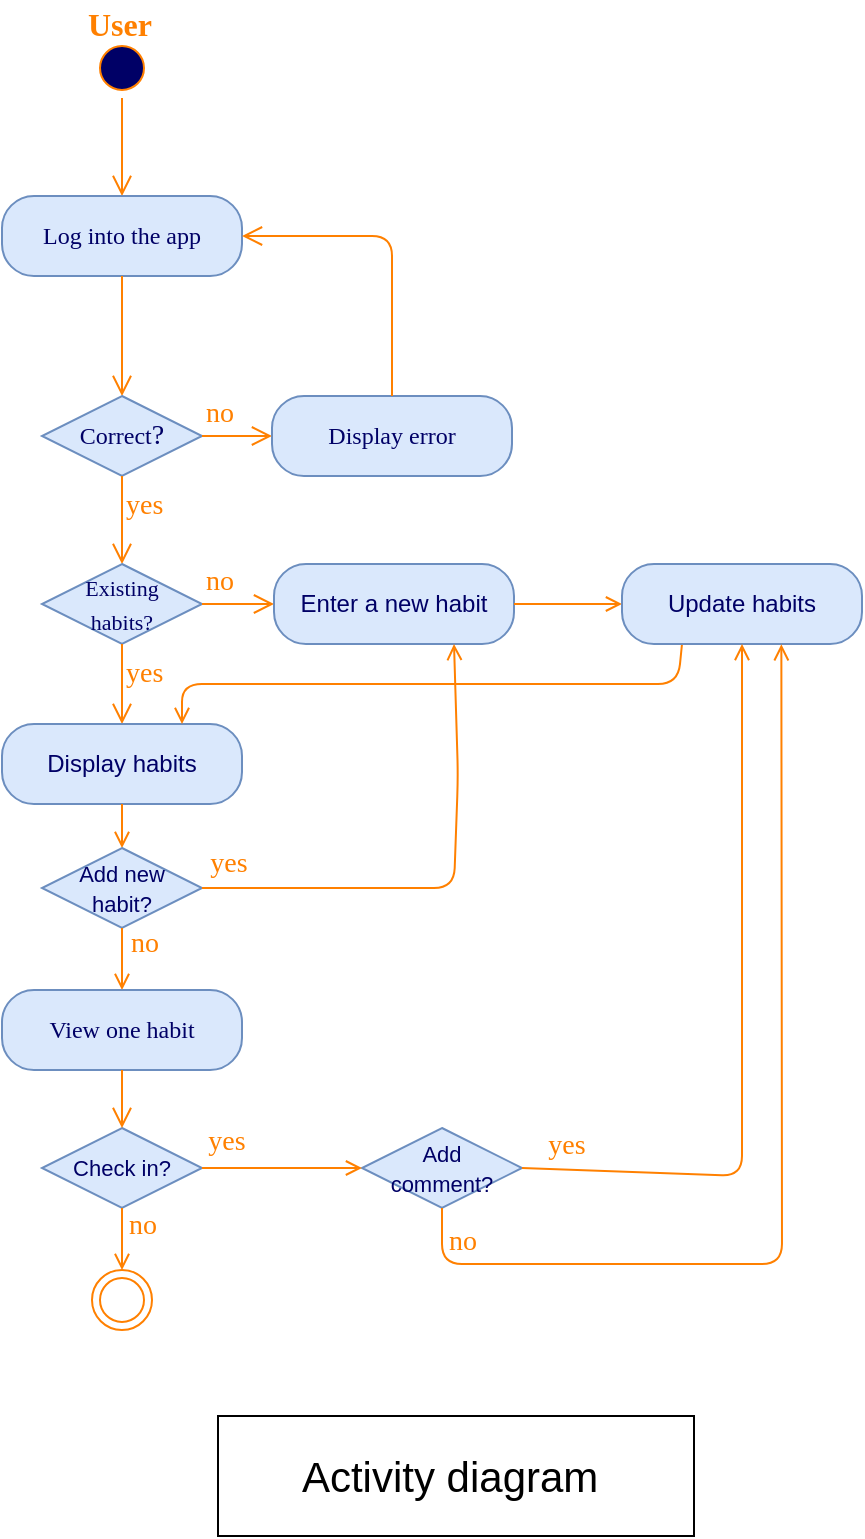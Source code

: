 <mxfile version="21.8.1" type="device">
  <diagram id="c353e689-cc48-0f55-8438-535c399423fd" name="Page-1">
    <mxGraphModel dx="2625" dy="1453" grid="1" gridSize="10" guides="1" tooltips="1" connect="1" arrows="1" fold="1" page="1" pageScale="1" pageWidth="850" pageHeight="1100" math="0" shadow="0">
      <root>
        <mxCell id="0" />
        <mxCell id="1" parent="0" />
        <mxCell id="733bdf411f744d5c-1" value="" style="ellipse;html=1;shape=startState;fillColor=#000066;strokeColor=#FF8000;fontFamily=Tahoma;fontSize=14;fontColor=#FF8000;" parent="1" vertex="1">
          <mxGeometry x="215" y="153" width="30" height="30" as="geometry" />
        </mxCell>
        <mxCell id="733bdf411f744d5c-2" value="" style="edgeStyle=orthogonalEdgeStyle;html=1;verticalAlign=bottom;endArrow=open;endSize=8;strokeColor=#FF8000;fontFamily=Tahoma;fontSize=14;fontColor=#FF8000;entryX=0.5;entryY=0;" parent="1" source="733bdf411f744d5c-1" target="733bdf411f744d5c-3" edge="1">
          <mxGeometry relative="1" as="geometry">
            <mxPoint x="230" y="253" as="targetPoint" />
            <Array as="points" />
          </mxGeometry>
        </mxCell>
        <mxCell id="733bdf411f744d5c-3" value="&lt;font style=&quot;font-size: 12px&quot;&gt;Log into the app&lt;/font&gt;" style="rounded=1;whiteSpace=wrap;html=1;arcSize=40;fillColor=#dae8fc;strokeColor=#6c8ebf;fontFamily=Tahoma;fontSize=14;fontColor=#000066;" parent="1" vertex="1">
          <mxGeometry x="170" y="232" width="120" height="40" as="geometry" />
        </mxCell>
        <mxCell id="733bdf411f744d5c-4" value="" style="edgeStyle=orthogonalEdgeStyle;html=1;verticalAlign=bottom;endArrow=open;endSize=8;strokeColor=#FF8000;fontFamily=Tahoma;fontSize=14;fontColor=#FF8000;entryX=0.5;entryY=0;" parent="1" source="733bdf411f744d5c-3" target="733bdf411f744d5c-5" edge="1">
          <mxGeometry relative="1" as="geometry">
            <mxPoint x="230" y="332" as="targetPoint" />
            <Array as="points">
              <mxPoint x="230" y="312" />
              <mxPoint x="230" y="312" />
            </Array>
          </mxGeometry>
        </mxCell>
        <mxCell id="733bdf411f744d5c-5" value="&lt;font style=&quot;font-size: 12px&quot;&gt;Correct&lt;/font&gt;?" style="rhombus;whiteSpace=wrap;html=1;fillColor=#dae8fc;strokeColor=#6c8ebf;fontFamily=Tahoma;fontSize=14;fontColor=#000066;" parent="1" vertex="1">
          <mxGeometry x="190" y="332" width="80" height="40" as="geometry" />
        </mxCell>
        <mxCell id="733bdf411f744d5c-6" value="no" style="edgeStyle=orthogonalEdgeStyle;html=1;align=left;verticalAlign=bottom;endArrow=open;endSize=8;strokeColor=#FF8000;fontFamily=Tahoma;fontSize=14;fontColor=#FF8000;entryX=0;entryY=0.5;" parent="1" source="733bdf411f744d5c-5" target="733bdf411f744d5c-9" edge="1">
          <mxGeometry x="-1" relative="1" as="geometry">
            <mxPoint x="360" y="352" as="targetPoint" />
            <Array as="points" />
          </mxGeometry>
        </mxCell>
        <mxCell id="733bdf411f744d5c-7" value="yes" style="edgeStyle=orthogonalEdgeStyle;html=1;align=left;verticalAlign=top;endArrow=open;endSize=8;strokeColor=#FF8000;fontFamily=Tahoma;fontSize=14;fontColor=#FF8000;entryX=0.5;entryY=0;" parent="1" source="733bdf411f744d5c-5" target="733bdf411f744d5c-11" edge="1">
          <mxGeometry x="-1" relative="1" as="geometry">
            <mxPoint x="230" y="432" as="targetPoint" />
            <Array as="points" />
            <mxPoint as="offset" />
          </mxGeometry>
        </mxCell>
        <mxCell id="733bdf411f744d5c-9" value="&lt;font style=&quot;font-size: 12px&quot;&gt;Display error&lt;/font&gt;" style="rounded=1;whiteSpace=wrap;html=1;arcSize=40;fillColor=#dae8fc;strokeColor=#6c8ebf;fontFamily=Tahoma;fontSize=14;fontColor=#000066;" parent="1" vertex="1">
          <mxGeometry x="305" y="332" width="120" height="40" as="geometry" />
        </mxCell>
        <mxCell id="733bdf411f744d5c-10" value="" style="edgeStyle=orthogonalEdgeStyle;html=1;verticalAlign=bottom;endArrow=open;endSize=8;strokeColor=#FF8000;fontFamily=Tahoma;fontSize=14;fontColor=#FF8000;entryX=1;entryY=0.5;exitX=0.5;exitY=0;" parent="1" source="733bdf411f744d5c-9" target="733bdf411f744d5c-3" edge="1">
          <mxGeometry relative="1" as="geometry">
            <mxPoint x="420" y="432" as="targetPoint" />
            <Array as="points">
              <mxPoint x="365" y="252" />
            </Array>
          </mxGeometry>
        </mxCell>
        <mxCell id="733bdf411f744d5c-11" value="&lt;font style=&quot;font-size: 11px&quot;&gt;Existing &lt;br&gt;habits?&lt;/font&gt;" style="rhombus;whiteSpace=wrap;html=1;fillColor=#dae8fc;strokeColor=#6c8ebf;fontFamily=Tahoma;fontSize=14;fontColor=#000066;" parent="1" vertex="1">
          <mxGeometry x="190" y="416" width="80" height="40" as="geometry" />
        </mxCell>
        <mxCell id="733bdf411f744d5c-12" value="no" style="edgeStyle=orthogonalEdgeStyle;html=1;align=left;verticalAlign=bottom;endArrow=open;endSize=8;strokeColor=#FF8000;fontFamily=Tahoma;fontSize=14;fontColor=#FF8000;" parent="1" source="733bdf411f744d5c-11" target="733bdf411f744d5c-16" edge="1">
          <mxGeometry x="-1" relative="1" as="geometry">
            <mxPoint x="350" y="466" as="targetPoint" />
          </mxGeometry>
        </mxCell>
        <mxCell id="733bdf411f744d5c-13" value="yes" style="edgeStyle=orthogonalEdgeStyle;html=1;align=left;verticalAlign=top;endArrow=open;endSize=8;strokeColor=#FF8000;fontFamily=Tahoma;fontSize=14;fontColor=#FF8000;entryX=0.5;entryY=0;" parent="1" source="733bdf411f744d5c-11" target="733bdf411f744d5c-19" edge="1">
          <mxGeometry x="-1" relative="1" as="geometry">
            <mxPoint x="230" y="546" as="targetPoint" />
            <Array as="points" />
          </mxGeometry>
        </mxCell>
        <mxCell id="733bdf411f744d5c-14" value="&lt;font style=&quot;font-size: 16px&quot; color=&quot;#ff8000&quot;&gt;&lt;b&gt;User&lt;/b&gt;&lt;/font&gt;" style="text;html=1;resizable=0;points=[];autosize=1;align=left;verticalAlign=top;spacingTop=-4;fontSize=14;fontFamily=Tahoma;fontColor=#000066;" parent="1" vertex="1">
          <mxGeometry x="211" y="134" width="50" height="20" as="geometry" />
        </mxCell>
        <mxCell id="733bdf411f744d5c-16" value="Enter a new habit" style="rounded=1;whiteSpace=wrap;html=1;arcSize=40;fillColor=#dae8fc;strokeColor=#6c8ebf;fontColor=#000066;" parent="1" vertex="1">
          <mxGeometry x="306" y="416" width="120" height="40" as="geometry" />
        </mxCell>
        <mxCell id="733bdf411f744d5c-19" value="Display habits" style="rounded=1;whiteSpace=wrap;html=1;arcSize=40;fillColor=#dae8fc;strokeColor=#6c8ebf;fontColor=#000066;" parent="1" vertex="1">
          <mxGeometry x="170" y="496" width="120" height="40" as="geometry" />
        </mxCell>
        <mxCell id="733bdf411f744d5c-23" style="edgeStyle=none;rounded=0;html=1;exitX=0.5;exitY=1;startArrow=none;startFill=0;endArrow=open;endFill=0;jettySize=auto;orthogonalLoop=1;fontFamily=Tahoma;fontSize=14;fontColor=#000066;strokeColor=#FF8000;" parent="1" source="733bdf411f744d5c-19" target="733bdf411f744d5c-24" edge="1">
          <mxGeometry relative="1" as="geometry">
            <mxPoint x="230" y="566" as="targetPoint" />
          </mxGeometry>
        </mxCell>
        <mxCell id="733bdf411f744d5c-24" value="&lt;font style=&quot;font-size: 11px&quot;&gt;Add new &lt;br&gt;habit?&lt;/font&gt;" style="rhombus;whiteSpace=wrap;html=1;fillColor=#dae8fc;strokeColor=#6c8ebf;fontColor=#000066;" parent="1" vertex="1">
          <mxGeometry x="190" y="558" width="80" height="40" as="geometry" />
        </mxCell>
        <mxCell id="733bdf411f744d5c-25" style="edgeStyle=none;rounded=1;html=1;exitX=0.25;exitY=1;entryX=0.75;entryY=0;startArrow=none;startFill=0;endArrow=open;endFill=0;jettySize=auto;orthogonalLoop=1;strokeColor=#FF8000;fontFamily=Tahoma;fontSize=14;fontColor=#000066;jumpStyle=arc;jumpSize=13;exitDx=0;exitDy=0;" parent="1" source="733bdf411f744d5c-31" target="733bdf411f744d5c-19" edge="1">
          <mxGeometry relative="1" as="geometry">
            <Array as="points">
              <mxPoint x="508" y="476" />
              <mxPoint x="260" y="476" />
            </Array>
          </mxGeometry>
        </mxCell>
        <mxCell id="733bdf411f744d5c-26" style="edgeStyle=none;rounded=1;html=1;exitX=1;exitY=0.5;entryX=0.75;entryY=1;startArrow=none;startFill=0;endArrow=open;endFill=0;jettySize=auto;orthogonalLoop=1;strokeColor=#FF8000;fontFamily=Tahoma;fontSize=14;fontColor=#000066;jumpStyle=none;jumpSize=13;" parent="1" source="733bdf411f744d5c-24" target="733bdf411f744d5c-16" edge="1">
          <mxGeometry relative="1" as="geometry">
            <Array as="points">
              <mxPoint x="396" y="578" />
              <mxPoint x="398" y="522" />
            </Array>
          </mxGeometry>
        </mxCell>
        <mxCell id="733bdf411f744d5c-27" value="&lt;font color=&quot;#ff8000&quot;&gt;yes&lt;/font&gt;" style="text;html=1;resizable=0;points=[];align=center;verticalAlign=middle;labelBackgroundColor=#ffffff;fontSize=14;fontFamily=Tahoma;fontColor=#000066;" parent="733bdf411f744d5c-26" vertex="1" connectable="0">
          <mxGeometry x="-0.839" y="-1" relative="1" as="geometry">
            <mxPoint x="-7" y="-13" as="offset" />
          </mxGeometry>
        </mxCell>
        <mxCell id="733bdf411f744d5c-28" style="edgeStyle=none;rounded=1;html=1;exitX=0.5;exitY=1;startArrow=none;startFill=0;endArrow=open;endFill=0;jettySize=auto;orthogonalLoop=1;strokeColor=#FF8000;fontFamily=Tahoma;fontSize=14;fontColor=#000066;entryX=0.5;entryY=0;" parent="1" source="733bdf411f744d5c-24" target="733bdf411f744d5c-50" edge="1">
          <mxGeometry relative="1" as="geometry">
            <mxPoint x="230" y="626" as="targetPoint" />
          </mxGeometry>
        </mxCell>
        <mxCell id="733bdf411f744d5c-32" value="&lt;font color=&quot;#ff8000&quot;&gt;no&lt;/font&gt;" style="text;html=1;resizable=0;points=[];align=center;verticalAlign=middle;labelBackgroundColor=#ffffff;fontSize=14;fontFamily=Tahoma;fontColor=#000066;" parent="733bdf411f744d5c-28" vertex="1" connectable="0">
          <mxGeometry x="0.077" y="-1" relative="1" as="geometry">
            <mxPoint x="12" y="-9" as="offset" />
          </mxGeometry>
        </mxCell>
        <mxCell id="733bdf411f744d5c-29" value="&lt;font style=&quot;font-size: 11px&quot;&gt;Check in?&lt;/font&gt;" style="rhombus;whiteSpace=wrap;html=1;fillColor=#dae8fc;strokeColor=#6c8ebf;fontColor=#000066;" parent="1" vertex="1">
          <mxGeometry x="190" y="698" width="80" height="40" as="geometry" />
        </mxCell>
        <mxCell id="733bdf411f744d5c-30" style="edgeStyle=none;rounded=1;html=1;exitX=1;exitY=0.5;startArrow=none;startFill=0;endArrow=open;endFill=0;jettySize=auto;orthogonalLoop=1;strokeColor=#FF8000;fontFamily=Tahoma;fontSize=14;fontColor=#000066;entryX=0;entryY=0.5;" parent="1" source="733bdf411f744d5c-16" target="733bdf411f744d5c-31" edge="1">
          <mxGeometry relative="1" as="geometry">
            <mxPoint x="470" y="436" as="targetPoint" />
          </mxGeometry>
        </mxCell>
        <mxCell id="733bdf411f744d5c-31" value="Update habits" style="rounded=1;whiteSpace=wrap;html=1;arcSize=40;fillColor=#dae8fc;strokeColor=#6c8ebf;fontColor=#000066;" parent="1" vertex="1">
          <mxGeometry x="480" y="416" width="120" height="40" as="geometry" />
        </mxCell>
        <mxCell id="733bdf411f744d5c-38" value="&lt;font style=&quot;font-size: 11px&quot;&gt;Add &lt;br&gt;comment?&lt;/font&gt;" style="rhombus;whiteSpace=wrap;html=1;fillColor=#dae8fc;strokeColor=#6c8ebf;fontColor=#000066;" parent="1" vertex="1">
          <mxGeometry x="350" y="698" width="80" height="40" as="geometry" />
        </mxCell>
        <mxCell id="733bdf411f744d5c-33" value="&lt;font color=&quot;#ff8000&quot;&gt;no&lt;/font&gt;" style="edgeStyle=none;rounded=1;jumpStyle=arc;jumpSize=13;html=1;exitX=0.5;exitY=1;startArrow=none;startFill=0;endArrow=open;endFill=0;jettySize=auto;orthogonalLoop=1;strokeColor=#FF8000;fontFamily=Tahoma;fontSize=14;fontColor=#000066;" parent="1" source="733bdf411f744d5c-29" target="733bdf411f744d5c-34" edge="1">
          <mxGeometry x="-0.442" y="10" relative="1" as="geometry">
            <mxPoint x="230" y="758" as="targetPoint" />
            <Array as="points" />
            <mxPoint as="offset" />
          </mxGeometry>
        </mxCell>
        <mxCell id="733bdf411f744d5c-34" value="" style="ellipse;html=1;shape=endState;fillColor=#FFFFFF;strokeColor=#FF8000;" parent="1" vertex="1">
          <mxGeometry x="215" y="769" width="30" height="30" as="geometry" />
        </mxCell>
        <mxCell id="733bdf411f744d5c-39" value="" style="edgeStyle=none;rounded=1;jumpStyle=arc;jumpSize=13;html=1;startArrow=none;startFill=0;endArrow=open;endFill=0;jettySize=auto;orthogonalLoop=1;strokeColor=#FF8000;fontFamily=Tahoma;fontSize=14;fontColor=#000066;" parent="1" source="733bdf411f744d5c-29" target="733bdf411f744d5c-38" edge="1">
          <mxGeometry relative="1" as="geometry" />
        </mxCell>
        <mxCell id="733bdf411f744d5c-40" value="&lt;font color=&quot;#ff8000&quot;&gt;yes&lt;/font&gt;" style="text;html=1;resizable=0;points=[];align=center;verticalAlign=middle;labelBackgroundColor=#ffffff;fontSize=14;fontFamily=Tahoma;fontColor=#000066;" parent="733bdf411f744d5c-39" vertex="1" connectable="0">
          <mxGeometry x="-0.65" relative="1" as="geometry">
            <mxPoint x="-2" y="-13" as="offset" />
          </mxGeometry>
        </mxCell>
        <mxCell id="733bdf411f744d5c-45" style="edgeStyle=none;rounded=1;jumpStyle=arc;jumpSize=13;html=1;exitX=1;exitY=0.5;startArrow=none;startFill=0;endArrow=open;endFill=0;jettySize=auto;orthogonalLoop=1;strokeColor=#FF8000;fontFamily=Tahoma;fontSize=14;fontColor=#000066;" parent="1" source="733bdf411f744d5c-38" target="733bdf411f744d5c-31" edge="1">
          <mxGeometry relative="1" as="geometry">
            <Array as="points">
              <mxPoint x="540" y="722" />
            </Array>
            <mxPoint x="500" y="543" as="targetPoint" />
          </mxGeometry>
        </mxCell>
        <mxCell id="733bdf411f744d5c-52" value="&lt;font color=&quot;#ff8000&quot;&gt;yes&lt;/font&gt;" style="text;html=1;resizable=0;points=[];align=center;verticalAlign=middle;labelBackgroundColor=#ffffff;fontSize=14;fontFamily=Tahoma;fontColor=#000066;" parent="733bdf411f744d5c-45" vertex="1" connectable="0">
          <mxGeometry x="-0.869" relative="1" as="geometry">
            <mxPoint x="-3" y="-12" as="offset" />
          </mxGeometry>
        </mxCell>
        <mxCell id="733bdf411f744d5c-46" value="&lt;font color=&quot;#ff8000&quot;&gt;no&lt;/font&gt;" style="edgeStyle=none;rounded=1;jumpStyle=arc;jumpSize=13;html=1;exitX=0.5;exitY=1;entryX=0.664;entryY=1.003;entryPerimeter=0;startArrow=none;startFill=0;endArrow=open;endFill=0;jettySize=auto;orthogonalLoop=1;strokeColor=#FF8000;fontFamily=Tahoma;fontSize=14;fontColor=#000066;entryDx=0;entryDy=0;" parent="1" source="733bdf411f744d5c-38" target="733bdf411f744d5c-31" edge="1">
          <mxGeometry x="-0.933" y="10" relative="1" as="geometry">
            <Array as="points">
              <mxPoint x="390" y="766" />
              <mxPoint x="560" y="766" />
            </Array>
            <mxPoint as="offset" />
            <mxPoint x="560" y="543" as="targetPoint" />
          </mxGeometry>
        </mxCell>
        <mxCell id="733bdf411f744d5c-50" value="&lt;font style=&quot;font-size: 12px&quot;&gt;View one habit&lt;/font&gt;" style="rounded=1;whiteSpace=wrap;html=1;arcSize=40;fillColor=#dae8fc;strokeColor=#6c8ebf;fontFamily=Tahoma;fontSize=14;fontColor=#000066;" parent="1" vertex="1">
          <mxGeometry x="170" y="629" width="120" height="40" as="geometry" />
        </mxCell>
        <mxCell id="733bdf411f744d5c-51" value="" style="edgeStyle=orthogonalEdgeStyle;html=1;verticalAlign=bottom;endArrow=open;endSize=8;strokeColor=#FF8000;fontFamily=Tahoma;fontSize=14;fontColor=#000066;entryX=0.5;entryY=0;" parent="1" source="733bdf411f744d5c-50" target="733bdf411f744d5c-29" edge="1">
          <mxGeometry relative="1" as="geometry">
            <mxPoint x="190" y="686" as="targetPoint" />
            <Array as="points" />
          </mxGeometry>
        </mxCell>
        <mxCell id="DeRsx9CSLHqrvpTCekqO-2" value="&lt;font style=&quot;font-size: 21px;&quot;&gt;Activity diagram&amp;nbsp;&lt;/font&gt;" style="rounded=0;whiteSpace=wrap;html=1;" vertex="1" parent="1">
          <mxGeometry x="278" y="842" width="238" height="60" as="geometry" />
        </mxCell>
      </root>
    </mxGraphModel>
  </diagram>
</mxfile>
